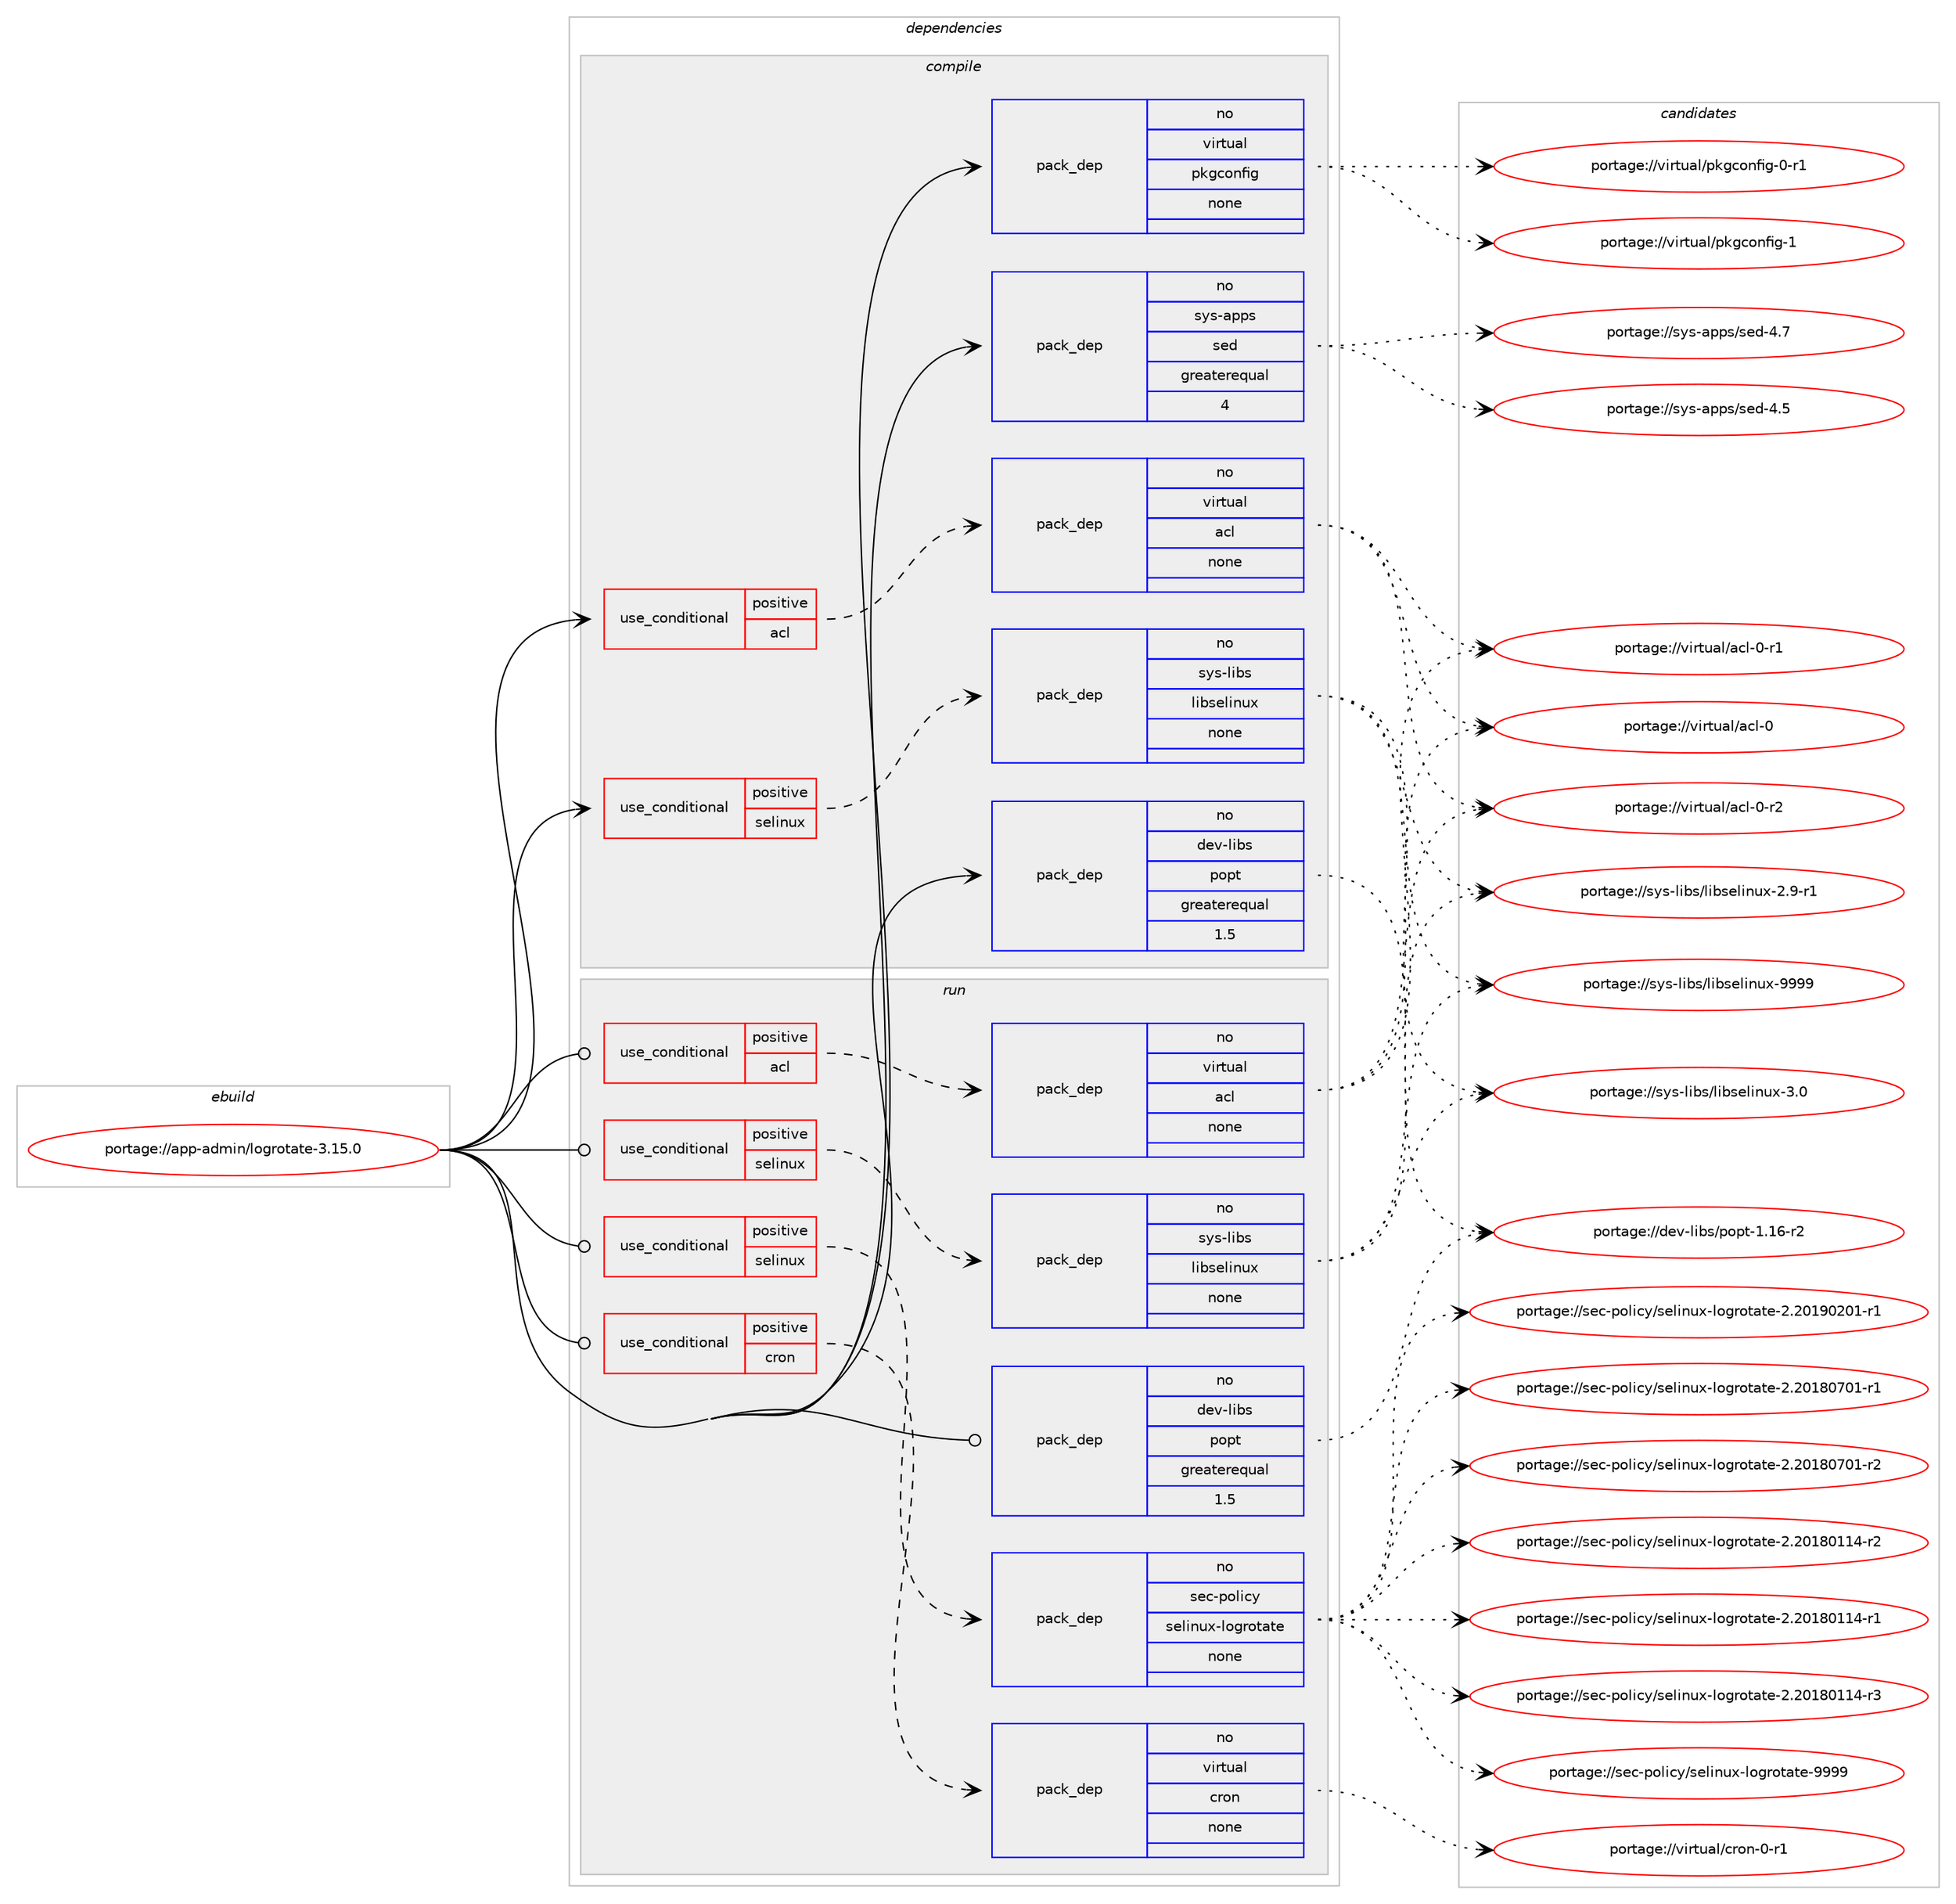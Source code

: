 digraph prolog {

# *************
# Graph options
# *************

newrank=true;
concentrate=true;
compound=true;
graph [rankdir=LR,fontname=Helvetica,fontsize=10,ranksep=1.5];#, ranksep=2.5, nodesep=0.2];
edge  [arrowhead=vee];
node  [fontname=Helvetica,fontsize=10];

# **********
# The ebuild
# **********

subgraph cluster_leftcol {
color=gray;
label=<<i>ebuild</i>>;
id [label="portage://app-admin/logrotate-3.15.0", color=red, width=4, href="../app-admin/logrotate-3.15.0.svg"];
}

# ****************
# The dependencies
# ****************

subgraph cluster_midcol {
color=gray;
label=<<i>dependencies</i>>;
subgraph cluster_compile {
fillcolor="#eeeeee";
style=filled;
label=<<i>compile</i>>;
subgraph cond154936 {
dependency654991 [label=<<TABLE BORDER="0" CELLBORDER="1" CELLSPACING="0" CELLPADDING="4"><TR><TD ROWSPAN="3" CELLPADDING="10">use_conditional</TD></TR><TR><TD>positive</TD></TR><TR><TD>acl</TD></TR></TABLE>>, shape=none, color=red];
subgraph pack491346 {
dependency654992 [label=<<TABLE BORDER="0" CELLBORDER="1" CELLSPACING="0" CELLPADDING="4" WIDTH="220"><TR><TD ROWSPAN="6" CELLPADDING="30">pack_dep</TD></TR><TR><TD WIDTH="110">no</TD></TR><TR><TD>virtual</TD></TR><TR><TD>acl</TD></TR><TR><TD>none</TD></TR><TR><TD></TD></TR></TABLE>>, shape=none, color=blue];
}
dependency654991:e -> dependency654992:w [weight=20,style="dashed",arrowhead="vee"];
}
id:e -> dependency654991:w [weight=20,style="solid",arrowhead="vee"];
subgraph cond154937 {
dependency654993 [label=<<TABLE BORDER="0" CELLBORDER="1" CELLSPACING="0" CELLPADDING="4"><TR><TD ROWSPAN="3" CELLPADDING="10">use_conditional</TD></TR><TR><TD>positive</TD></TR><TR><TD>selinux</TD></TR></TABLE>>, shape=none, color=red];
subgraph pack491347 {
dependency654994 [label=<<TABLE BORDER="0" CELLBORDER="1" CELLSPACING="0" CELLPADDING="4" WIDTH="220"><TR><TD ROWSPAN="6" CELLPADDING="30">pack_dep</TD></TR><TR><TD WIDTH="110">no</TD></TR><TR><TD>sys-libs</TD></TR><TR><TD>libselinux</TD></TR><TR><TD>none</TD></TR><TR><TD></TD></TR></TABLE>>, shape=none, color=blue];
}
dependency654993:e -> dependency654994:w [weight=20,style="dashed",arrowhead="vee"];
}
id:e -> dependency654993:w [weight=20,style="solid",arrowhead="vee"];
subgraph pack491348 {
dependency654995 [label=<<TABLE BORDER="0" CELLBORDER="1" CELLSPACING="0" CELLPADDING="4" WIDTH="220"><TR><TD ROWSPAN="6" CELLPADDING="30">pack_dep</TD></TR><TR><TD WIDTH="110">no</TD></TR><TR><TD>dev-libs</TD></TR><TR><TD>popt</TD></TR><TR><TD>greaterequal</TD></TR><TR><TD>1.5</TD></TR></TABLE>>, shape=none, color=blue];
}
id:e -> dependency654995:w [weight=20,style="solid",arrowhead="vee"];
subgraph pack491349 {
dependency654996 [label=<<TABLE BORDER="0" CELLBORDER="1" CELLSPACING="0" CELLPADDING="4" WIDTH="220"><TR><TD ROWSPAN="6" CELLPADDING="30">pack_dep</TD></TR><TR><TD WIDTH="110">no</TD></TR><TR><TD>sys-apps</TD></TR><TR><TD>sed</TD></TR><TR><TD>greaterequal</TD></TR><TR><TD>4</TD></TR></TABLE>>, shape=none, color=blue];
}
id:e -> dependency654996:w [weight=20,style="solid",arrowhead="vee"];
subgraph pack491350 {
dependency654997 [label=<<TABLE BORDER="0" CELLBORDER="1" CELLSPACING="0" CELLPADDING="4" WIDTH="220"><TR><TD ROWSPAN="6" CELLPADDING="30">pack_dep</TD></TR><TR><TD WIDTH="110">no</TD></TR><TR><TD>virtual</TD></TR><TR><TD>pkgconfig</TD></TR><TR><TD>none</TD></TR><TR><TD></TD></TR></TABLE>>, shape=none, color=blue];
}
id:e -> dependency654997:w [weight=20,style="solid",arrowhead="vee"];
}
subgraph cluster_compileandrun {
fillcolor="#eeeeee";
style=filled;
label=<<i>compile and run</i>>;
}
subgraph cluster_run {
fillcolor="#eeeeee";
style=filled;
label=<<i>run</i>>;
subgraph cond154938 {
dependency654998 [label=<<TABLE BORDER="0" CELLBORDER="1" CELLSPACING="0" CELLPADDING="4"><TR><TD ROWSPAN="3" CELLPADDING="10">use_conditional</TD></TR><TR><TD>positive</TD></TR><TR><TD>acl</TD></TR></TABLE>>, shape=none, color=red];
subgraph pack491351 {
dependency654999 [label=<<TABLE BORDER="0" CELLBORDER="1" CELLSPACING="0" CELLPADDING="4" WIDTH="220"><TR><TD ROWSPAN="6" CELLPADDING="30">pack_dep</TD></TR><TR><TD WIDTH="110">no</TD></TR><TR><TD>virtual</TD></TR><TR><TD>acl</TD></TR><TR><TD>none</TD></TR><TR><TD></TD></TR></TABLE>>, shape=none, color=blue];
}
dependency654998:e -> dependency654999:w [weight=20,style="dashed",arrowhead="vee"];
}
id:e -> dependency654998:w [weight=20,style="solid",arrowhead="odot"];
subgraph cond154939 {
dependency655000 [label=<<TABLE BORDER="0" CELLBORDER="1" CELLSPACING="0" CELLPADDING="4"><TR><TD ROWSPAN="3" CELLPADDING="10">use_conditional</TD></TR><TR><TD>positive</TD></TR><TR><TD>cron</TD></TR></TABLE>>, shape=none, color=red];
subgraph pack491352 {
dependency655001 [label=<<TABLE BORDER="0" CELLBORDER="1" CELLSPACING="0" CELLPADDING="4" WIDTH="220"><TR><TD ROWSPAN="6" CELLPADDING="30">pack_dep</TD></TR><TR><TD WIDTH="110">no</TD></TR><TR><TD>virtual</TD></TR><TR><TD>cron</TD></TR><TR><TD>none</TD></TR><TR><TD></TD></TR></TABLE>>, shape=none, color=blue];
}
dependency655000:e -> dependency655001:w [weight=20,style="dashed",arrowhead="vee"];
}
id:e -> dependency655000:w [weight=20,style="solid",arrowhead="odot"];
subgraph cond154940 {
dependency655002 [label=<<TABLE BORDER="0" CELLBORDER="1" CELLSPACING="0" CELLPADDING="4"><TR><TD ROWSPAN="3" CELLPADDING="10">use_conditional</TD></TR><TR><TD>positive</TD></TR><TR><TD>selinux</TD></TR></TABLE>>, shape=none, color=red];
subgraph pack491353 {
dependency655003 [label=<<TABLE BORDER="0" CELLBORDER="1" CELLSPACING="0" CELLPADDING="4" WIDTH="220"><TR><TD ROWSPAN="6" CELLPADDING="30">pack_dep</TD></TR><TR><TD WIDTH="110">no</TD></TR><TR><TD>sec-policy</TD></TR><TR><TD>selinux-logrotate</TD></TR><TR><TD>none</TD></TR><TR><TD></TD></TR></TABLE>>, shape=none, color=blue];
}
dependency655002:e -> dependency655003:w [weight=20,style="dashed",arrowhead="vee"];
}
id:e -> dependency655002:w [weight=20,style="solid",arrowhead="odot"];
subgraph cond154941 {
dependency655004 [label=<<TABLE BORDER="0" CELLBORDER="1" CELLSPACING="0" CELLPADDING="4"><TR><TD ROWSPAN="3" CELLPADDING="10">use_conditional</TD></TR><TR><TD>positive</TD></TR><TR><TD>selinux</TD></TR></TABLE>>, shape=none, color=red];
subgraph pack491354 {
dependency655005 [label=<<TABLE BORDER="0" CELLBORDER="1" CELLSPACING="0" CELLPADDING="4" WIDTH="220"><TR><TD ROWSPAN="6" CELLPADDING="30">pack_dep</TD></TR><TR><TD WIDTH="110">no</TD></TR><TR><TD>sys-libs</TD></TR><TR><TD>libselinux</TD></TR><TR><TD>none</TD></TR><TR><TD></TD></TR></TABLE>>, shape=none, color=blue];
}
dependency655004:e -> dependency655005:w [weight=20,style="dashed",arrowhead="vee"];
}
id:e -> dependency655004:w [weight=20,style="solid",arrowhead="odot"];
subgraph pack491355 {
dependency655006 [label=<<TABLE BORDER="0" CELLBORDER="1" CELLSPACING="0" CELLPADDING="4" WIDTH="220"><TR><TD ROWSPAN="6" CELLPADDING="30">pack_dep</TD></TR><TR><TD WIDTH="110">no</TD></TR><TR><TD>dev-libs</TD></TR><TR><TD>popt</TD></TR><TR><TD>greaterequal</TD></TR><TR><TD>1.5</TD></TR></TABLE>>, shape=none, color=blue];
}
id:e -> dependency655006:w [weight=20,style="solid",arrowhead="odot"];
}
}

# **************
# The candidates
# **************

subgraph cluster_choices {
rank=same;
color=gray;
label=<<i>candidates</i>>;

subgraph choice491346 {
color=black;
nodesep=1;
choice1181051141161179710847979910845484511450 [label="portage://virtual/acl-0-r2", color=red, width=4,href="../virtual/acl-0-r2.svg"];
choice1181051141161179710847979910845484511449 [label="portage://virtual/acl-0-r1", color=red, width=4,href="../virtual/acl-0-r1.svg"];
choice118105114116117971084797991084548 [label="portage://virtual/acl-0", color=red, width=4,href="../virtual/acl-0.svg"];
dependency654992:e -> choice1181051141161179710847979910845484511450:w [style=dotted,weight="100"];
dependency654992:e -> choice1181051141161179710847979910845484511449:w [style=dotted,weight="100"];
dependency654992:e -> choice118105114116117971084797991084548:w [style=dotted,weight="100"];
}
subgraph choice491347 {
color=black;
nodesep=1;
choice115121115451081059811547108105981151011081051101171204557575757 [label="portage://sys-libs/libselinux-9999", color=red, width=4,href="../sys-libs/libselinux-9999.svg"];
choice1151211154510810598115471081059811510110810511011712045514648 [label="portage://sys-libs/libselinux-3.0", color=red, width=4,href="../sys-libs/libselinux-3.0.svg"];
choice11512111545108105981154710810598115101108105110117120455046574511449 [label="portage://sys-libs/libselinux-2.9-r1", color=red, width=4,href="../sys-libs/libselinux-2.9-r1.svg"];
dependency654994:e -> choice115121115451081059811547108105981151011081051101171204557575757:w [style=dotted,weight="100"];
dependency654994:e -> choice1151211154510810598115471081059811510110810511011712045514648:w [style=dotted,weight="100"];
dependency654994:e -> choice11512111545108105981154710810598115101108105110117120455046574511449:w [style=dotted,weight="100"];
}
subgraph choice491348 {
color=black;
nodesep=1;
choice10010111845108105981154711211111211645494649544511450 [label="portage://dev-libs/popt-1.16-r2", color=red, width=4,href="../dev-libs/popt-1.16-r2.svg"];
dependency654995:e -> choice10010111845108105981154711211111211645494649544511450:w [style=dotted,weight="100"];
}
subgraph choice491349 {
color=black;
nodesep=1;
choice11512111545971121121154711510110045524655 [label="portage://sys-apps/sed-4.7", color=red, width=4,href="../sys-apps/sed-4.7.svg"];
choice11512111545971121121154711510110045524653 [label="portage://sys-apps/sed-4.5", color=red, width=4,href="../sys-apps/sed-4.5.svg"];
dependency654996:e -> choice11512111545971121121154711510110045524655:w [style=dotted,weight="100"];
dependency654996:e -> choice11512111545971121121154711510110045524653:w [style=dotted,weight="100"];
}
subgraph choice491350 {
color=black;
nodesep=1;
choice1181051141161179710847112107103991111101021051034549 [label="portage://virtual/pkgconfig-1", color=red, width=4,href="../virtual/pkgconfig-1.svg"];
choice11810511411611797108471121071039911111010210510345484511449 [label="portage://virtual/pkgconfig-0-r1", color=red, width=4,href="../virtual/pkgconfig-0-r1.svg"];
dependency654997:e -> choice1181051141161179710847112107103991111101021051034549:w [style=dotted,weight="100"];
dependency654997:e -> choice11810511411611797108471121071039911111010210510345484511449:w [style=dotted,weight="100"];
}
subgraph choice491351 {
color=black;
nodesep=1;
choice1181051141161179710847979910845484511450 [label="portage://virtual/acl-0-r2", color=red, width=4,href="../virtual/acl-0-r2.svg"];
choice1181051141161179710847979910845484511449 [label="portage://virtual/acl-0-r1", color=red, width=4,href="../virtual/acl-0-r1.svg"];
choice118105114116117971084797991084548 [label="portage://virtual/acl-0", color=red, width=4,href="../virtual/acl-0.svg"];
dependency654999:e -> choice1181051141161179710847979910845484511450:w [style=dotted,weight="100"];
dependency654999:e -> choice1181051141161179710847979910845484511449:w [style=dotted,weight="100"];
dependency654999:e -> choice118105114116117971084797991084548:w [style=dotted,weight="100"];
}
subgraph choice491352 {
color=black;
nodesep=1;
choice11810511411611797108479911411111045484511449 [label="portage://virtual/cron-0-r1", color=red, width=4,href="../virtual/cron-0-r1.svg"];
dependency655001:e -> choice11810511411611797108479911411111045484511449:w [style=dotted,weight="100"];
}
subgraph choice491353 {
color=black;
nodesep=1;
choice1151019945112111108105991214711510110810511011712045108111103114111116971161014557575757 [label="portage://sec-policy/selinux-logrotate-9999", color=red, width=4,href="../sec-policy/selinux-logrotate-9999.svg"];
choice11510199451121111081059912147115101108105110117120451081111031141111169711610145504650484957485048494511449 [label="portage://sec-policy/selinux-logrotate-2.20190201-r1", color=red, width=4,href="../sec-policy/selinux-logrotate-2.20190201-r1.svg"];
choice11510199451121111081059912147115101108105110117120451081111031141111169711610145504650484956485548494511450 [label="portage://sec-policy/selinux-logrotate-2.20180701-r2", color=red, width=4,href="../sec-policy/selinux-logrotate-2.20180701-r2.svg"];
choice11510199451121111081059912147115101108105110117120451081111031141111169711610145504650484956485548494511449 [label="portage://sec-policy/selinux-logrotate-2.20180701-r1", color=red, width=4,href="../sec-policy/selinux-logrotate-2.20180701-r1.svg"];
choice11510199451121111081059912147115101108105110117120451081111031141111169711610145504650484956484949524511451 [label="portage://sec-policy/selinux-logrotate-2.20180114-r3", color=red, width=4,href="../sec-policy/selinux-logrotate-2.20180114-r3.svg"];
choice11510199451121111081059912147115101108105110117120451081111031141111169711610145504650484956484949524511450 [label="portage://sec-policy/selinux-logrotate-2.20180114-r2", color=red, width=4,href="../sec-policy/selinux-logrotate-2.20180114-r2.svg"];
choice11510199451121111081059912147115101108105110117120451081111031141111169711610145504650484956484949524511449 [label="portage://sec-policy/selinux-logrotate-2.20180114-r1", color=red, width=4,href="../sec-policy/selinux-logrotate-2.20180114-r1.svg"];
dependency655003:e -> choice1151019945112111108105991214711510110810511011712045108111103114111116971161014557575757:w [style=dotted,weight="100"];
dependency655003:e -> choice11510199451121111081059912147115101108105110117120451081111031141111169711610145504650484957485048494511449:w [style=dotted,weight="100"];
dependency655003:e -> choice11510199451121111081059912147115101108105110117120451081111031141111169711610145504650484956485548494511450:w [style=dotted,weight="100"];
dependency655003:e -> choice11510199451121111081059912147115101108105110117120451081111031141111169711610145504650484956485548494511449:w [style=dotted,weight="100"];
dependency655003:e -> choice11510199451121111081059912147115101108105110117120451081111031141111169711610145504650484956484949524511451:w [style=dotted,weight="100"];
dependency655003:e -> choice11510199451121111081059912147115101108105110117120451081111031141111169711610145504650484956484949524511450:w [style=dotted,weight="100"];
dependency655003:e -> choice11510199451121111081059912147115101108105110117120451081111031141111169711610145504650484956484949524511449:w [style=dotted,weight="100"];
}
subgraph choice491354 {
color=black;
nodesep=1;
choice115121115451081059811547108105981151011081051101171204557575757 [label="portage://sys-libs/libselinux-9999", color=red, width=4,href="../sys-libs/libselinux-9999.svg"];
choice1151211154510810598115471081059811510110810511011712045514648 [label="portage://sys-libs/libselinux-3.0", color=red, width=4,href="../sys-libs/libselinux-3.0.svg"];
choice11512111545108105981154710810598115101108105110117120455046574511449 [label="portage://sys-libs/libselinux-2.9-r1", color=red, width=4,href="../sys-libs/libselinux-2.9-r1.svg"];
dependency655005:e -> choice115121115451081059811547108105981151011081051101171204557575757:w [style=dotted,weight="100"];
dependency655005:e -> choice1151211154510810598115471081059811510110810511011712045514648:w [style=dotted,weight="100"];
dependency655005:e -> choice11512111545108105981154710810598115101108105110117120455046574511449:w [style=dotted,weight="100"];
}
subgraph choice491355 {
color=black;
nodesep=1;
choice10010111845108105981154711211111211645494649544511450 [label="portage://dev-libs/popt-1.16-r2", color=red, width=4,href="../dev-libs/popt-1.16-r2.svg"];
dependency655006:e -> choice10010111845108105981154711211111211645494649544511450:w [style=dotted,weight="100"];
}
}

}
